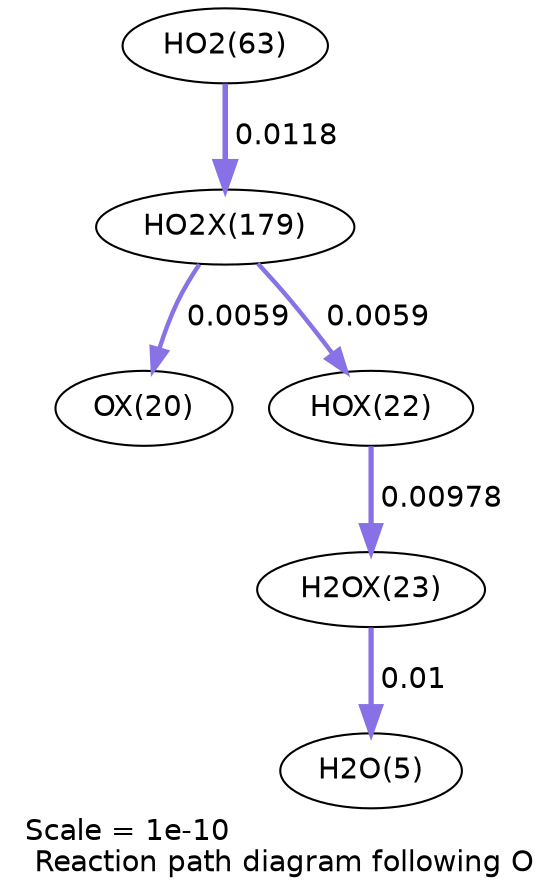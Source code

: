 digraph reaction_paths {
center=1;
s110 -> s91[fontname="Helvetica", penwidth=2.13, arrowsize=1.06, color="0.7, 0.506, 0.9"
, label=" 0.0059"];
s93 -> s94[fontname="Helvetica", penwidth=2.51, arrowsize=1.25, color="0.7, 0.51, 0.9"
, label=" 0.00978"];
s110 -> s93[fontname="Helvetica", penwidth=2.13, arrowsize=1.06, color="0.7, 0.506, 0.9"
, label=" 0.0059"];
s94 -> s7[fontname="Helvetica", penwidth=2.53, arrowsize=1.26, color="0.7, 0.51, 0.9"
, label=" 0.01"];
s32 -> s110[fontname="Helvetica", penwidth=2.65, arrowsize=1.32, color="0.7, 0.512, 0.9"
, label=" 0.0118"];
s7 [ fontname="Helvetica", label="H2O(5)"];
s32 [ fontname="Helvetica", label="HO2(63)"];
s91 [ fontname="Helvetica", label="OX(20)"];
s93 [ fontname="Helvetica", label="HOX(22)"];
s94 [ fontname="Helvetica", label="H2OX(23)"];
s110 [ fontname="Helvetica", label="HO2X(179)"];
 label = "Scale = 1e-10\l Reaction path diagram following O";
 fontname = "Helvetica";
}
